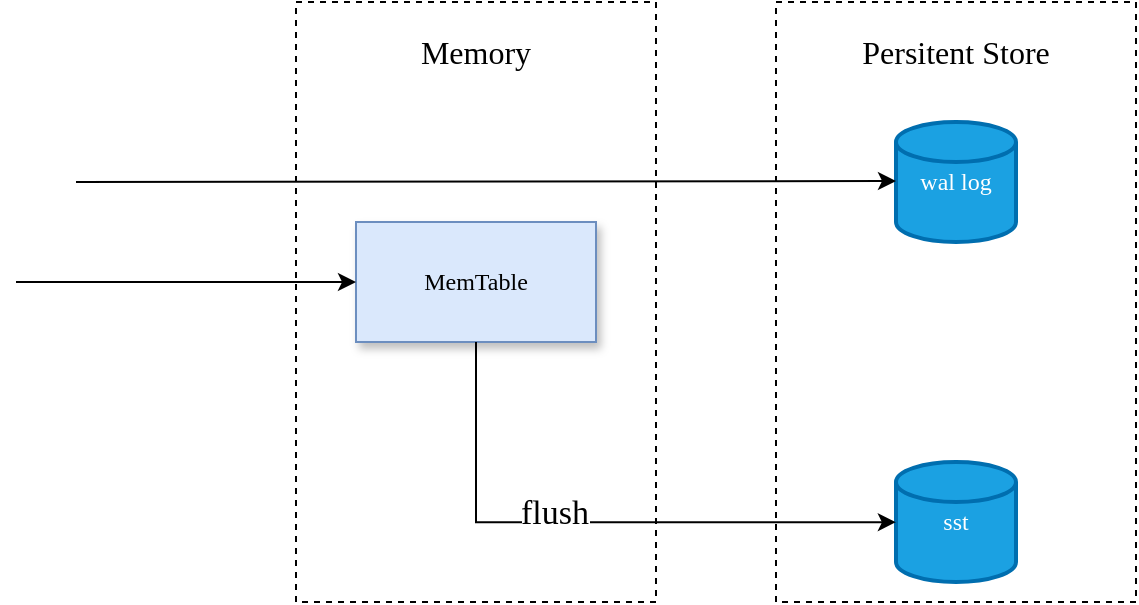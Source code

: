 <mxfile version="24.7.7">
  <diagram name="第 1 页" id="8Rsi1BxzbCxbYHQihakk">
    <mxGraphModel dx="1242" dy="749" grid="1" gridSize="10" guides="1" tooltips="1" connect="1" arrows="1" fold="1" page="1" pageScale="1" pageWidth="1169" pageHeight="827" math="0" shadow="0">
      <root>
        <mxCell id="0" />
        <mxCell id="1" parent="0" />
        <mxCell id="rPHZvgQeCl-XJXK-31iK-9" value="" style="rounded=0;whiteSpace=wrap;html=1;dashed=1;fillColor=none;fontFamily=Tahoma;" vertex="1" parent="1">
          <mxGeometry x="370" y="100" width="180" height="300" as="geometry" />
        </mxCell>
        <mxCell id="rPHZvgQeCl-XJXK-31iK-1" value="MemTable" style="rounded=0;whiteSpace=wrap;html=1;shadow=1;fillColor=#dae8fc;strokeColor=#6c8ebf;fontFamily=Tahoma;" vertex="1" parent="1">
          <mxGeometry x="400" y="210" width="120" height="60" as="geometry" />
        </mxCell>
        <mxCell id="rPHZvgQeCl-XJXK-31iK-4" value="wal log" style="strokeWidth=2;html=1;shape=mxgraph.flowchart.database;whiteSpace=wrap;fillColor=#1ba1e2;fontColor=#ffffff;strokeColor=#006EAF;fontFamily=Tahoma;" vertex="1" parent="1">
          <mxGeometry x="670" y="160" width="60" height="60" as="geometry" />
        </mxCell>
        <mxCell id="rPHZvgQeCl-XJXK-31iK-5" value="sst" style="strokeWidth=2;html=1;shape=mxgraph.flowchart.database;whiteSpace=wrap;fillColor=#1ba1e2;fontColor=#ffffff;strokeColor=#006EAF;fontFamily=Tahoma;" vertex="1" parent="1">
          <mxGeometry x="670" y="330" width="60" height="60" as="geometry" />
        </mxCell>
        <mxCell id="rPHZvgQeCl-XJXK-31iK-10" value="" style="rounded=0;whiteSpace=wrap;html=1;dashed=1;fillColor=none;fontFamily=Tahoma;" vertex="1" parent="1">
          <mxGeometry x="610" y="100" width="180" height="300" as="geometry" />
        </mxCell>
        <mxCell id="rPHZvgQeCl-XJXK-31iK-11" value="Memory" style="text;strokeColor=none;align=center;fillColor=none;html=1;verticalAlign=middle;whiteSpace=wrap;rounded=0;fontFamily=Tahoma;fontSize=16;" vertex="1" parent="1">
          <mxGeometry x="385" y="110" width="150" height="30" as="geometry" />
        </mxCell>
        <mxCell id="rPHZvgQeCl-XJXK-31iK-12" value="Persitent Store" style="text;strokeColor=none;align=center;fillColor=none;html=1;verticalAlign=middle;whiteSpace=wrap;rounded=0;fontFamily=Tahoma;fontSize=16;" vertex="1" parent="1">
          <mxGeometry x="625" y="110" width="150" height="30" as="geometry" />
        </mxCell>
        <mxCell id="rPHZvgQeCl-XJXK-31iK-13" value="" style="endArrow=classic;html=1;rounded=0;entryX=0;entryY=0.5;entryDx=0;entryDy=0;fontFamily=Tahoma;" edge="1" parent="1" target="rPHZvgQeCl-XJXK-31iK-1">
          <mxGeometry width="50" height="50" relative="1" as="geometry">
            <mxPoint x="230" y="240" as="sourcePoint" />
            <mxPoint x="370" y="230" as="targetPoint" />
          </mxGeometry>
        </mxCell>
        <mxCell id="rPHZvgQeCl-XJXK-31iK-14" value="" style="endArrow=classic;html=1;rounded=0;entryX=0;entryY=0.5;entryDx=0;entryDy=0;fontFamily=Tahoma;" edge="1" parent="1">
          <mxGeometry width="50" height="50" relative="1" as="geometry">
            <mxPoint x="260" y="190" as="sourcePoint" />
            <mxPoint x="670" y="189.5" as="targetPoint" />
          </mxGeometry>
        </mxCell>
        <mxCell id="rPHZvgQeCl-XJXK-31iK-15" style="edgeStyle=orthogonalEdgeStyle;rounded=0;orthogonalLoop=1;jettySize=auto;html=1;exitX=0.5;exitY=1;exitDx=0;exitDy=0;entryX=0.333;entryY=0.867;entryDx=0;entryDy=0;entryPerimeter=0;fontFamily=Tahoma;" edge="1" parent="1" source="rPHZvgQeCl-XJXK-31iK-1" target="rPHZvgQeCl-XJXK-31iK-10">
          <mxGeometry relative="1" as="geometry" />
        </mxCell>
        <mxCell id="rPHZvgQeCl-XJXK-31iK-16" value="flush" style="edgeLabel;html=1;align=center;verticalAlign=middle;resizable=0;points=[];fontFamily=Tahoma;fontSize=17;" vertex="1" connectable="0" parent="rPHZvgQeCl-XJXK-31iK-15">
          <mxGeometry x="-0.139" y="4" relative="1" as="geometry">
            <mxPoint as="offset" />
          </mxGeometry>
        </mxCell>
      </root>
    </mxGraphModel>
  </diagram>
</mxfile>
